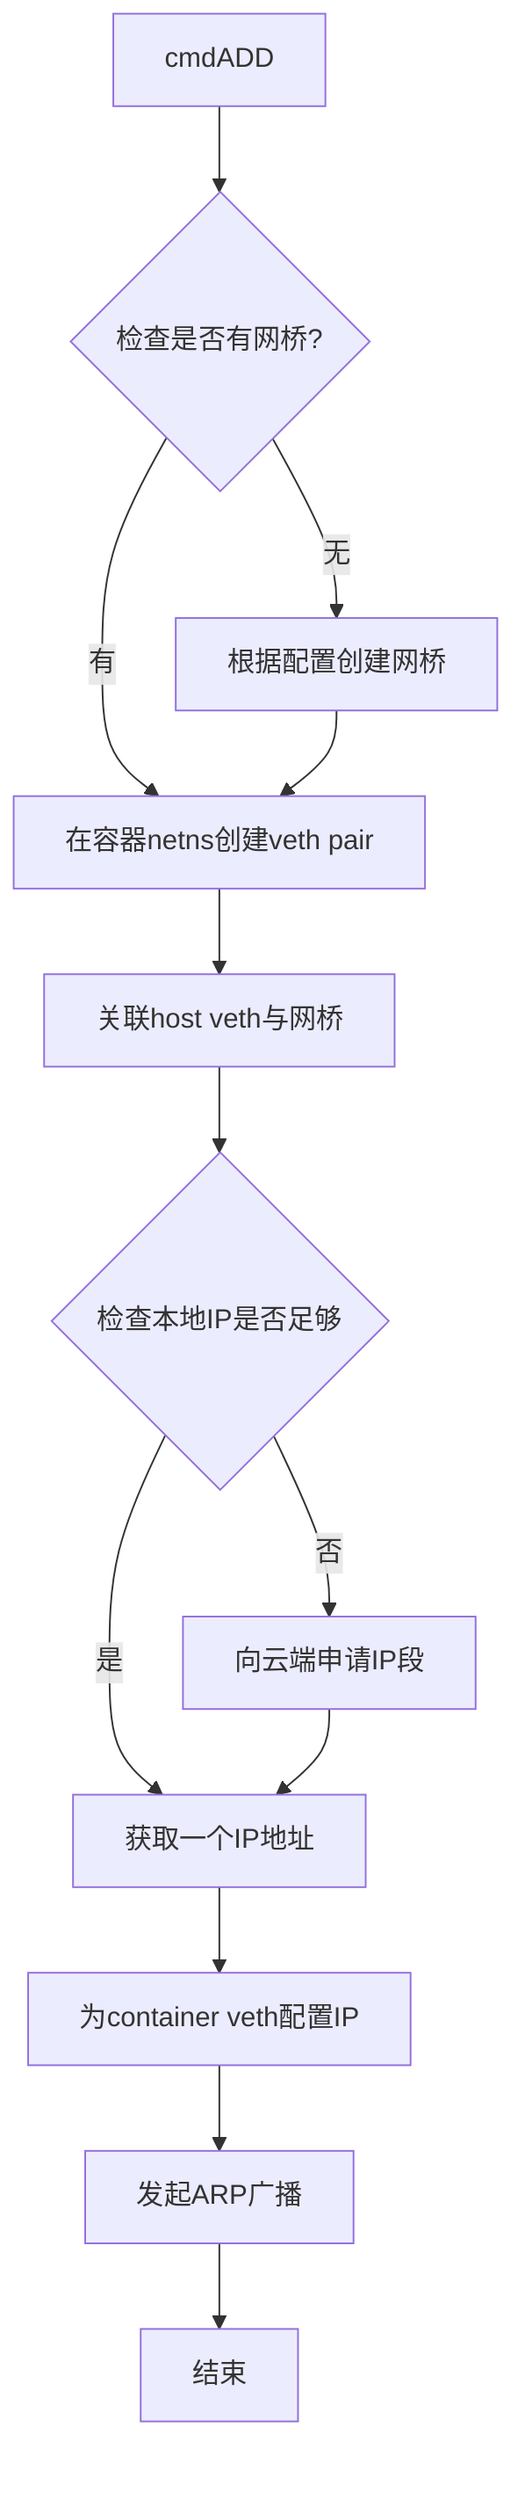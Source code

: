 graph TD
    A[cmdADD] --> B{检查是否有网桥?};
    B -->|无| C[根据配置创建网桥];
    B --> |有| D;
    C --> D[在容器netns创建veth pair];
    D --> E[关联host veth与网桥]
    E --> F{检查本地IP是否足够}
    F --> |是| G[获取一个IP地址]
    F --> |否| H[向云端申请IP段]
    H --> G
    G --> i[为container veth配置IP]
    i --> j[发起ARP广播]
    j --> Z[结束];